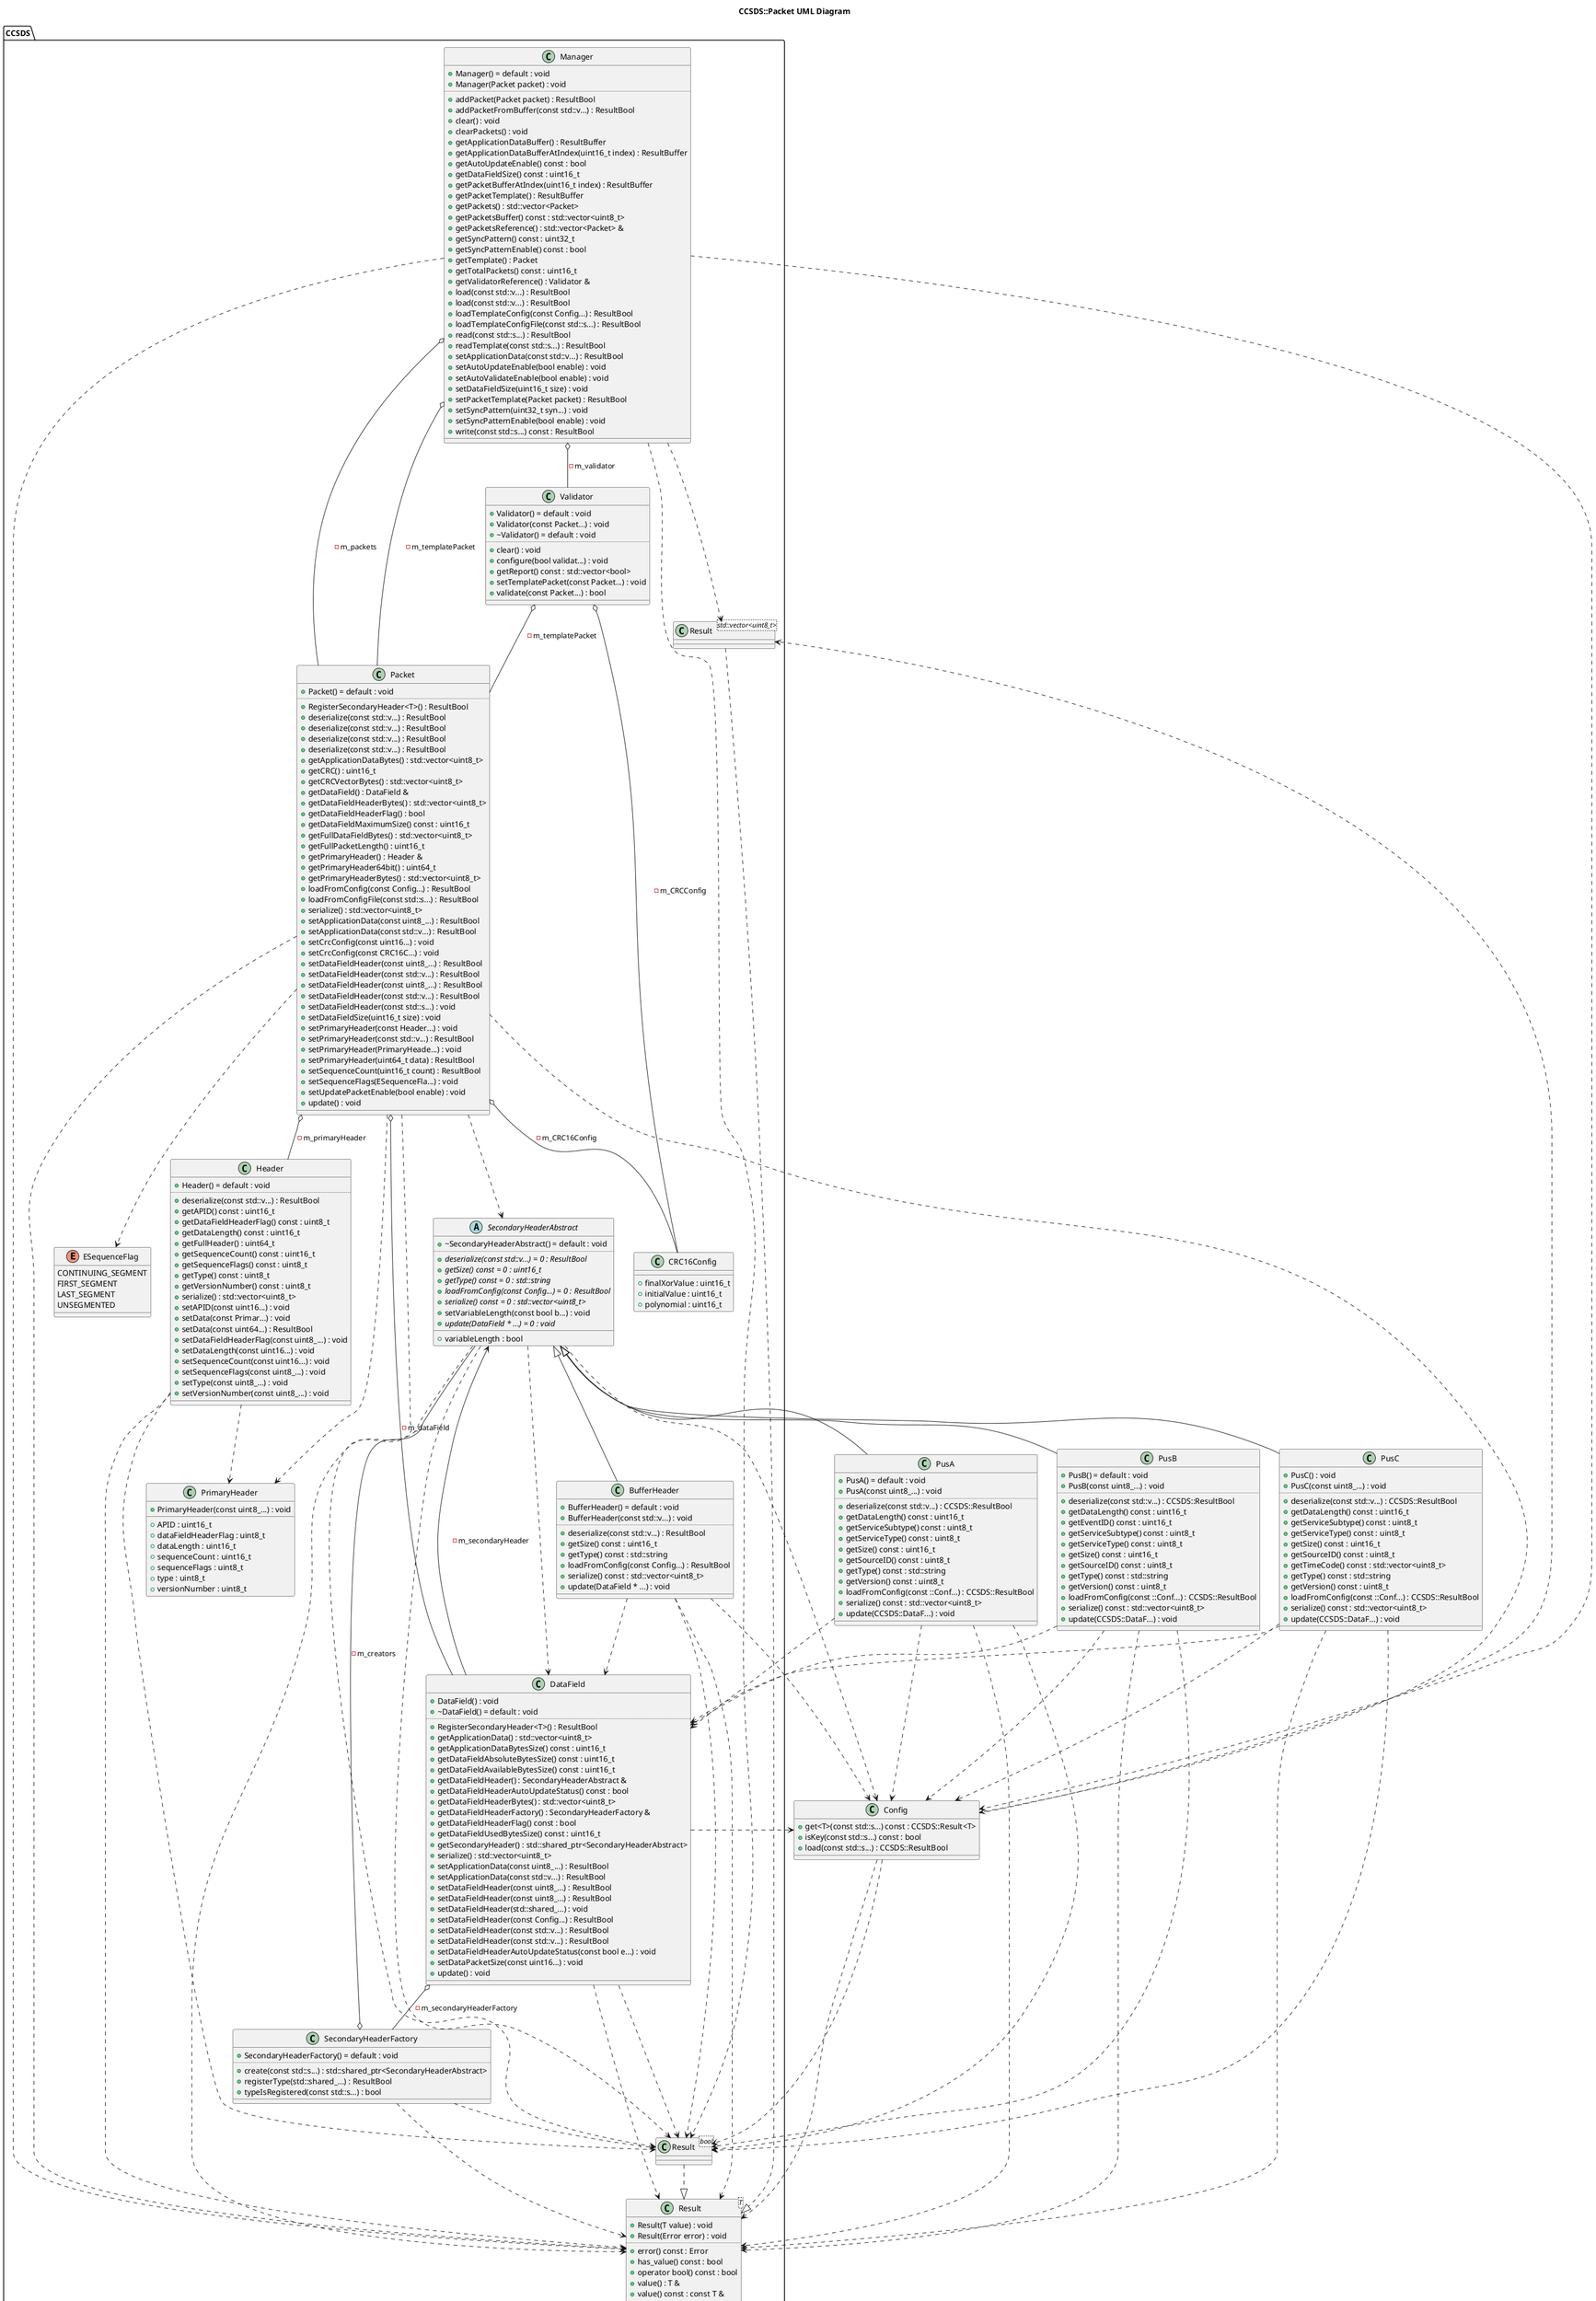 @startuml
title CCSDS::Packet UML Diagram
package [CCSDS] as C_0007081182557856067311 {
enum "ErrorCode" as C_0009397388538647267500
enum C_0009397388538647267500 [[https://github.com/ExoSpaceLabs/CCSDSPack/blob/develop/inc/CCSDSResult.h#L15{ErrorCode}]] {
NONE
UNKNOWN_ERROR
NO_DATA
INVALID_DATA
INVALID_HEADER_DATA
INVALID_SECONDARY_HEADER_DATA
INVALID_APPLICATION_DATA
NULL_POINTER
INVALID_CHECKSUM
VALIDATION_FAILURE
TEMPLATE_SET_FAILURE
FILE_READ_ERROR
FILE_WRITE_ERROR
CONFIG_FILE_ERROR
}
class "Error" as C_0016667887324179082906
class C_0016667887324179082906 [[https://github.com/ExoSpaceLabs/CCSDSPack/blob/develop/inc/CCSDSResult.h#L39{Error}]] {
+Error(const ErrorC...) : void [[[https://github.com/ExoSpaceLabs/CCSDSPack/blob/develop/inc/CCSDSResult.h#L46{Error}]]]
..
+code() const : ErrorCode [[[https://github.com/ExoSpaceLabs/CCSDSPack/blob/develop/inc/CCSDSResult.h#L54{code}]]]
+message() const : const std::string & [[[https://github.com/ExoSpaceLabs/CCSDSPack/blob/develop/inc/CCSDSResult.h#L60{message}]]]
__
}
class "Result<T>" as C_0008471204632575367201
class C_0008471204632575367201 [[https://github.com/ExoSpaceLabs/CCSDSPack/blob/develop/inc/CCSDSResult.h#L77{Result}]] {
+Result(T value) : void [[[https://github.com/ExoSpaceLabs/CCSDSPack/blob/develop/inc/CCSDSResult.h#L85{Result}]]]
+Result(Error error) : void [[[https://github.com/ExoSpaceLabs/CCSDSPack/blob/develop/inc/CCSDSResult.h#L92{Result}]]]
..
+error() const : Error [[[https://github.com/ExoSpaceLabs/CCSDSPack/blob/develop/inc/CCSDSResult.h#L115{error}]]]
+has_value() const : bool [[[https://github.com/ExoSpaceLabs/CCSDSPack/blob/develop/inc/CCSDSResult.h#L99{has_value}]]]
+operator bool() const : bool [[[https://github.com/ExoSpaceLabs/CCSDSPack/blob/develop/inc/CCSDSResult.h#L123{operator bool}]]]
+value() : T & [[[https://github.com/ExoSpaceLabs/CCSDSPack/blob/develop/inc/CCSDSResult.h#L108{value}]]]
+value() const : const T & [[[https://github.com/ExoSpaceLabs/CCSDSPack/blob/develop/inc/CCSDSResult.h#L109{value}]]]
__
}
enum "ESequenceFlag" as C_0009395536347375124815
enum C_0009395536347375124815 [[https://github.com/ExoSpaceLabs/CCSDSPack/blob/develop/inc/CCSDSHeader.h#L19{ESequenceFlag}]] {
CONTINUING_SEGMENT
FIRST_SEGMENT
LAST_SEGMENT
UNSEGMENTED
}
class "PrimaryHeader" as C_0011016081288581091098
class C_0011016081288581091098 [[https://github.com/ExoSpaceLabs/CCSDSPack/blob/develop/inc/CCSDSHeader.h#L41{PrimaryHeader}]] {
+PrimaryHeader(const uint8_...) : void [[[https://github.com/ExoSpaceLabs/CCSDSPack/blob/develop/inc/CCSDSHeader.h#L66{PrimaryHeader}]]]
__
+APID : uint16_t [[[https://github.com/ExoSpaceLabs/CCSDSPack/blob/develop/inc/CCSDSHeader.h#L46{APID}]]]
+dataFieldHeaderFlag : uint8_t [[[https://github.com/ExoSpaceLabs/CCSDSPack/blob/develop/inc/CCSDSHeader.h#L45{dataFieldHeaderFlag}]]]
+dataLength : uint16_t [[[https://github.com/ExoSpaceLabs/CCSDSPack/blob/develop/inc/CCSDSHeader.h#L53{dataLength}]]]
+sequenceCount : uint16_t [[[https://github.com/ExoSpaceLabs/CCSDSPack/blob/develop/inc/CCSDSHeader.h#L50{sequenceCount}]]]
+sequenceFlags : uint8_t [[[https://github.com/ExoSpaceLabs/CCSDSPack/blob/develop/inc/CCSDSHeader.h#L49{sequenceFlags}]]]
+type : uint8_t [[[https://github.com/ExoSpaceLabs/CCSDSPack/blob/develop/inc/CCSDSHeader.h#L44{type}]]]
+versionNumber : uint8_t [[[https://github.com/ExoSpaceLabs/CCSDSPack/blob/develop/inc/CCSDSHeader.h#L43{versionNumber}]]]
}
class "Result<bool>" as C_0008762487699986143535
class C_0008762487699986143535 [[https://github.com/ExoSpaceLabs/CCSDSPack/blob/develop/inc/CCSDSHeader.h#L135{Result}]] {
__
}
class "Header" as C_0000066884519575390086
class C_0000066884519575390086 [[https://github.com/ExoSpaceLabs/CCSDSPack/blob/develop/inc/CCSDSHeader.h#L80{Header}]] {
+Header() = default : void [[[https://github.com/ExoSpaceLabs/CCSDSPack/blob/develop/inc/CCSDSHeader.h#L82{Header}]]]
..
+deserialize(const std::v...) : ResultBool [[[https://github.com/ExoSpaceLabs/CCSDSPack/blob/develop/inc/CCSDSHeader.h#L148{deserialize}]]]
+getAPID() const : uint16_t [[[https://github.com/ExoSpaceLabs/CCSDSPack/blob/develop/inc/CCSDSHeader.h#L87{getAPID}]]]
+getDataFieldHeaderFlag() const : uint8_t [[[https://github.com/ExoSpaceLabs/CCSDSPack/blob/develop/inc/CCSDSHeader.h#L86{getDataFieldHeaderFlag}]]]
+getDataLength() const : uint16_t [[[https://github.com/ExoSpaceLabs/CCSDSPack/blob/develop/inc/CCSDSHeader.h#L90{getDataLength}]]]
+getFullHeader() : uint64_t [[[https://github.com/ExoSpaceLabs/CCSDSPack/blob/develop/inc/CCSDSHeader.h#L108{getFullHeader}]]]
+getSequenceCount() const : uint16_t [[[https://github.com/ExoSpaceLabs/CCSDSPack/blob/develop/inc/CCSDSHeader.h#L89{getSequenceCount}]]]
+getSequenceFlags() const : uint8_t [[[https://github.com/ExoSpaceLabs/CCSDSPack/blob/develop/inc/CCSDSHeader.h#L88{getSequenceFlags}]]]
+getType() const : uint8_t [[[https://github.com/ExoSpaceLabs/CCSDSPack/blob/develop/inc/CCSDSHeader.h#L85{getType}]]]
+getVersionNumber() const : uint8_t [[[https://github.com/ExoSpaceLabs/CCSDSPack/blob/develop/inc/CCSDSHeader.h#L84{getVersionNumber}]]]
+serialize() : std::vector<uint8_t> [[[https://github.com/ExoSpaceLabs/CCSDSPack/blob/develop/inc/CCSDSHeader.h#L98{serialize}]]]
+setAPID(const uint16...) : void [[[https://github.com/ExoSpaceLabs/CCSDSPack/blob/develop/inc/CCSDSHeader.h#L119{setAPID}]]]
+setData(const Primar...) : void [[[https://github.com/ExoSpaceLabs/CCSDSPack/blob/develop/inc/CCSDSHeader.h#L160{setData}]]]
+setData(const uint64...) : ResultBool [[[https://github.com/ExoSpaceLabs/CCSDSPack/blob/develop/inc/CCSDSHeader.h#L135{setData}]]]
+setDataFieldHeaderFlag(const uint8_...) : void [[[https://github.com/ExoSpaceLabs/CCSDSPack/blob/develop/inc/CCSDSHeader.h#L118{setDataFieldHeaderFlag}]]]
+setDataLength(const uint16...) : void [[[https://github.com/ExoSpaceLabs/CCSDSPack/blob/develop/inc/CCSDSHeader.h#L122{setDataLength}]]]
+setSequenceCount(const uint16...) : void [[[https://github.com/ExoSpaceLabs/CCSDSPack/blob/develop/inc/CCSDSHeader.h#L121{setSequenceCount}]]]
+setSequenceFlags(const uint8_...) : void [[[https://github.com/ExoSpaceLabs/CCSDSPack/blob/develop/inc/CCSDSHeader.h#L120{setSequenceFlags}]]]
+setType(const uint8_...) : void [[[https://github.com/ExoSpaceLabs/CCSDSPack/blob/develop/inc/CCSDSHeader.h#L117{setType}]]]
+setVersionNumber(const uint8_...) : void [[[https://github.com/ExoSpaceLabs/CCSDSPack/blob/develop/inc/CCSDSHeader.h#L116{setVersionNumber}]]]
__
}
class "Result<std::vector<uint8_t>>" as C_0003681749600908501807
class C_0003681749600908501807 [[https://github.com/ExoSpaceLabs/CCSDSPack/blob/develop/inc/CCSDSConfig.h#L38{Result}]] {
__
}
abstract "SecondaryHeaderAbstract" as C_0015357895956836170771
abstract C_0015357895956836170771 [[https://github.com/ExoSpaceLabs/CCSDSPack/blob/develop/inc/CCSDSSecondaryHeaderAbstract.h#L16{SecondaryHeaderAbstract}]] {
+~SecondaryHeaderAbstract() = default : void [[[https://github.com/ExoSpaceLabs/CCSDSPack/blob/develop/inc/CCSDSSecondaryHeaderAbstract.h#L18{~SecondaryHeaderAbstract}]]]
..
{abstract} +deserialize(const std::v...) = 0 : ResultBool [[[https://github.com/ExoSpaceLabs/CCSDSPack/blob/develop/inc/CCSDSSecondaryHeaderAbstract.h#L24{deserialize}]]]
{abstract} +getSize() const = 0 : uint16_t [[[https://github.com/ExoSpaceLabs/CCSDSPack/blob/develop/inc/CCSDSSecondaryHeaderAbstract.h#L40{getSize}]]]
{abstract} +getType() const = 0 : std::string [[[https://github.com/ExoSpaceLabs/CCSDSPack/blob/develop/inc/CCSDSSecondaryHeaderAbstract.h#L52{getType}]]]
{abstract} +loadFromConfig(const Config...) = 0 : ResultBool [[[https://github.com/ExoSpaceLabs/CCSDSPack/blob/develop/inc/CCSDSSecondaryHeaderAbstract.h#L55{loadFromConfig}]]]
{abstract} +serialize() const = 0 : std::vector<uint8_t> [[[https://github.com/ExoSpaceLabs/CCSDSPack/blob/develop/inc/CCSDSSecondaryHeaderAbstract.h#L46{serialize}]]]
+setVariableLength(const bool b...) : void [[[https://github.com/ExoSpaceLabs/CCSDSPack/blob/develop/inc/CCSDSSecondaryHeaderAbstract.h#L56{setVariableLength}]]]
{abstract} +update(DataField * ...) = 0 : void [[[https://github.com/ExoSpaceLabs/CCSDSPack/blob/develop/inc/CCSDSSecondaryHeaderAbstract.h#L34{update}]]]
__
+variableLength : bool [[[https://github.com/ExoSpaceLabs/CCSDSPack/blob/develop/inc/CCSDSSecondaryHeaderAbstract.h#L57{variableLength}]]]
}
class "BufferHeader" as C_0002331772882390791170
class C_0002331772882390791170 [[https://github.com/ExoSpaceLabs/CCSDSPack/blob/develop/inc/CCSDSSecondaryHeaderAbstract.h#L74{BufferHeader}]] {
+BufferHeader() = default : void [[[https://github.com/ExoSpaceLabs/CCSDSPack/blob/develop/inc/CCSDSSecondaryHeaderAbstract.h#L76{BufferHeader}]]]
+BufferHeader(const std::v...) : void [[[https://github.com/ExoSpaceLabs/CCSDSPack/blob/develop/inc/CCSDSSecondaryHeaderAbstract.h#L81{BufferHeader}]]]
..
+deserialize(const std::v...) : ResultBool [[[https://github.com/ExoSpaceLabs/CCSDSPack/blob/develop/inc/CCSDSSecondaryHeaderAbstract.h#L84{deserialize}]]]
+getSize() const : uint16_t [[[https://github.com/ExoSpaceLabs/CCSDSPack/blob/develop/inc/CCSDSSecondaryHeaderAbstract.h#L86{getSize}]]]
+getType() const : std::string [[[https://github.com/ExoSpaceLabs/CCSDSPack/blob/develop/inc/CCSDSSecondaryHeaderAbstract.h#L87{getType}]]]
+loadFromConfig(const Config...) : ResultBool [[[https://github.com/ExoSpaceLabs/CCSDSPack/blob/develop/inc/CCSDSSecondaryHeaderAbstract.h#L91{loadFromConfig}]]]
+serialize() const : std::vector<uint8_t> [[[https://github.com/ExoSpaceLabs/CCSDSPack/blob/develop/inc/CCSDSSecondaryHeaderAbstract.h#L89{serialize}]]]
+update(DataField * ...) : void [[[https://github.com/ExoSpaceLabs/CCSDSPack/blob/develop/inc/CCSDSSecondaryHeaderAbstract.h#L90{update}]]]
__
}
class "SecondaryHeaderFactory" as C_0000143976543200677522
class C_0000143976543200677522 [[https://github.com/ExoSpaceLabs/CCSDSPack/blob/develop/inc/CCSDSSecondaryHeaderFactory.h#L18{SecondaryHeaderFactory}]] {
+SecondaryHeaderFactory() = default : void [[[https://github.com/ExoSpaceLabs/CCSDSPack/blob/develop/inc/CCSDSSecondaryHeaderFactory.h#L23{SecondaryHeaderFactory}]]]
..
+create(const std::s...) : std::shared_ptr<SecondaryHeaderAbstract> [[[https://github.com/ExoSpaceLabs/CCSDSPack/blob/develop/inc/CCSDSSecondaryHeaderFactory.h#L53{create}]]]
+registerType(std::shared_...) : ResultBool [[[https://github.com/ExoSpaceLabs/CCSDSPack/blob/develop/inc/CCSDSSecondaryHeaderFactory.h#L39{registerType}]]]
+typeIsRegistered(const std::s...) : bool [[[https://github.com/ExoSpaceLabs/CCSDSPack/blob/develop/inc/CCSDSSecondaryHeaderFactory.h#L68{typeIsRegistered}]]]
__
}
class "DataField" as C_0006701855109527716313
class C_0006701855109527716313 [[https://github.com/ExoSpaceLabs/CCSDSPack/blob/develop/inc/CCSDSDataField.h#L25{DataField}]] {
+DataField() : void [[[https://github.com/ExoSpaceLabs/CCSDSPack/blob/develop/inc/CCSDSDataField.h#L27{DataField}]]]
+~DataField() = default : void [[[https://github.com/ExoSpaceLabs/CCSDSPack/blob/develop/inc/CCSDSDataField.h#L38{~DataField}]]]
..
+RegisterSecondaryHeader<T>() : ResultBool
+getApplicationData() : std::vector<uint8_t> [[[https://github.com/ExoSpaceLabs/CCSDSPack/blob/develop/inc/CCSDSDataField.h#L261{getApplicationData}]]]
+getApplicationDataBytesSize() const : uint16_t [[[https://github.com/ExoSpaceLabs/CCSDSPack/blob/develop/inc/CCSDSDataField.h#L214{getApplicationDataBytesSize}]]]
+getDataFieldAbsoluteBytesSize() const : uint16_t [[[https://github.com/ExoSpaceLabs/CCSDSPack/blob/develop/inc/CCSDSDataField.h#L207{getDataFieldAbsoluteBytesSize}]]]
+getDataFieldAvailableBytesSize() const : uint16_t [[[https://github.com/ExoSpaceLabs/CCSDSPack/blob/develop/inc/CCSDSDataField.h#L232{getDataFieldAvailableBytesSize}]]]
+getDataFieldHeader() : SecondaryHeaderAbstract & [[[https://github.com/ExoSpaceLabs/CCSDSPack/blob/develop/inc/CCSDSDataField.h#L180{getDataFieldHeader}]]]
+getDataFieldHeaderAutoUpdateStatus() const : bool [[[https://github.com/ExoSpaceLabs/CCSDSPack/blob/develop/inc/CCSDSDataField.h#L264{getDataFieldHeaderAutoUpdateStatus}]]]
+getDataFieldHeaderBytes() : std::vector<uint8_t> [[[https://github.com/ExoSpaceLabs/CCSDSPack/blob/develop/inc/CCSDSDataField.h#L242{getDataFieldHeaderBytes}]]]
+getDataFieldHeaderFactory() : SecondaryHeaderFactory & [[[https://github.com/ExoSpaceLabs/CCSDSPack/blob/develop/inc/CCSDSDataField.h#L172{getDataFieldHeaderFactory}]]]
+getDataFieldHeaderFlag() const : bool [[[https://github.com/ExoSpaceLabs/CCSDSPack/blob/develop/inc/CCSDSDataField.h#L271{getDataFieldHeaderFlag}]]]
+getDataFieldUsedBytesSize() const : uint16_t [[[https://github.com/ExoSpaceLabs/CCSDSPack/blob/develop/inc/CCSDSDataField.h#L223{getDataFieldUsedBytesSize}]]]
+getSecondaryHeader() : std::shared_ptr<SecondaryHeaderAbstract> [[[https://github.com/ExoSpaceLabs/CCSDSPack/blob/develop/inc/CCSDSDataField.h#L280{getSecondaryHeader}]]]
+serialize() : std::vector<uint8_t> [[[https://github.com/ExoSpaceLabs/CCSDSPack/blob/develop/inc/CCSDSDataField.h#L252{serialize}]]]
+setApplicationData(const uint8_...) : ResultBool [[[https://github.com/ExoSpaceLabs/CCSDSPack/blob/develop/inc/CCSDSDataField.h#L81{setApplicationData}]]]
+setApplicationData(const std::v...) : ResultBool [[[https://github.com/ExoSpaceLabs/CCSDSPack/blob/develop/inc/CCSDSDataField.h#L67{setApplicationData}]]]
+setDataFieldHeader(const uint8_...) : ResultBool [[[https://github.com/ExoSpaceLabs/CCSDSPack/blob/develop/inc/CCSDSDataField.h#L113{setDataFieldHeader}]]]
+setDataFieldHeader(const uint8_...) : ResultBool [[[https://github.com/ExoSpaceLabs/CCSDSPack/blob/develop/inc/CCSDSDataField.h#L96{setDataFieldHeader}]]]
+setDataFieldHeader(std::shared_...) : void [[[https://github.com/ExoSpaceLabs/CCSDSPack/blob/develop/inc/CCSDSDataField.h#L165{setDataFieldHeader}]]]
+setDataFieldHeader(const Config...) : ResultBool [[[https://github.com/ExoSpaceLabs/CCSDSPack/blob/develop/inc/CCSDSDataField.h#L157{setDataFieldHeader}]]]
+setDataFieldHeader(const std::v...) : ResultBool [[[https://github.com/ExoSpaceLabs/CCSDSPack/blob/develop/inc/CCSDSDataField.h#L146{setDataFieldHeader}]]]
+setDataFieldHeader(const std::v...) : ResultBool [[[https://github.com/ExoSpaceLabs/CCSDSPack/blob/develop/inc/CCSDSDataField.h#L130{setDataFieldHeader}]]]
+setDataFieldHeaderAutoUpdateStatus(const bool e...) : void [[[https://github.com/ExoSpaceLabs/CCSDSPack/blob/develop/inc/CCSDSDataField.h#L197{setDataFieldHeaderAutoUpdateStatus}]]]
+setDataPacketSize(const uint16...) : void [[[https://github.com/ExoSpaceLabs/CCSDSPack/blob/develop/inc/CCSDSDataField.h#L191{setDataPacketSize}]]]
+update() : void [[[https://github.com/ExoSpaceLabs/CCSDSPack/blob/develop/inc/CCSDSDataField.h#L290{update}]]]
__
}
class "CRC16Config" as C_0003994627686254228849
class C_0003994627686254228849 [[https://github.com/ExoSpaceLabs/CCSDSPack/blob/develop/inc/CCSDSPacket.h#L35{CRC16Config}]] {
__
+finalXorValue : uint16_t [[[https://github.com/ExoSpaceLabs/CCSDSPack/blob/develop/inc/CCSDSPacket.h#L38{finalXorValue}]]]
+initialValue : uint16_t [[[https://github.com/ExoSpaceLabs/CCSDSPack/blob/develop/inc/CCSDSPacket.h#L37{initialValue}]]]
+polynomial : uint16_t [[[https://github.com/ExoSpaceLabs/CCSDSPack/blob/develop/inc/CCSDSPacket.h#L36{polynomial}]]]
}
class "Packet" as C_0001106029959005870872
class C_0001106029959005870872 [[https://github.com/ExoSpaceLabs/CCSDSPack/blob/develop/inc/CCSDSPacket.h#L59{Packet}]] {
+Packet() = default : void [[[https://github.com/ExoSpaceLabs/CCSDSPack/blob/develop/inc/CCSDSPacket.h#L61{Packet}]]]
..
+RegisterSecondaryHeader<T>() : ResultBool
+deserialize(const std::v...) : ResultBool [[[https://github.com/ExoSpaceLabs/CCSDSPack/blob/develop/inc/CCSDSPacket.h#L259{deserialize}]]]
+deserialize(const std::v...) : ResultBool [[[https://github.com/ExoSpaceLabs/CCSDSPack/blob/develop/inc/CCSDSPacket.h#L256{deserialize}]]]
+deserialize(const std::v...) : ResultBool [[[https://github.com/ExoSpaceLabs/CCSDSPack/blob/develop/inc/CCSDSPacket.h#L253{deserialize}]]]
+deserialize(const std::v...) : ResultBool [[[https://github.com/ExoSpaceLabs/CCSDSPack/blob/develop/inc/CCSDSPacket.h#L250{deserialize}]]]
+getApplicationDataBytes() : std::vector<uint8_t> [[[https://github.com/ExoSpaceLabs/CCSDSPack/blob/develop/inc/CCSDSPacket.h#L314{getApplicationDataBytes}]]]
+getCRC() : uint16_t [[[https://github.com/ExoSpaceLabs/CCSDSPack/blob/develop/inc/CCSDSPacket.h#L342{getCRC}]]]
+getCRCVectorBytes() : std::vector<uint8_t> [[[https://github.com/ExoSpaceLabs/CCSDSPack/blob/develop/inc/CCSDSPacket.h#L331{getCRCVectorBytes}]]]
+getDataField() : DataField & [[[https://github.com/ExoSpaceLabs/CCSDSPack/blob/develop/inc/CCSDSPacket.h#L351{getDataField}]]]
+getDataFieldHeaderBytes() : std::vector<uint8_t> [[[https://github.com/ExoSpaceLabs/CCSDSPack/blob/develop/inc/CCSDSPacket.h#L307{getDataFieldHeaderBytes}]]]
+getDataFieldHeaderFlag() : bool [[[https://github.com/ExoSpaceLabs/CCSDSPack/blob/develop/inc/CCSDSPacket.h#L348{getDataFieldHeaderFlag}]]]
+getDataFieldMaximumSize() const : uint16_t [[[https://github.com/ExoSpaceLabs/CCSDSPack/blob/develop/inc/CCSDSPacket.h#L345{getDataFieldMaximumSize}]]]
+getFullDataFieldBytes() : std::vector<uint8_t> [[[https://github.com/ExoSpaceLabs/CCSDSPack/blob/develop/inc/CCSDSPacket.h#L321{getFullDataFieldBytes}]]]
+getFullPacketLength() : uint16_t [[[https://github.com/ExoSpaceLabs/CCSDSPack/blob/develop/inc/CCSDSPacket.h#L276{getFullPacketLength}]]]
+getPrimaryHeader() : Header & [[[https://github.com/ExoSpaceLabs/CCSDSPack/blob/develop/inc/CCSDSPacket.h#L354{getPrimaryHeader}]]]
+getPrimaryHeader64bit() : uint64_t [[[https://github.com/ExoSpaceLabs/CCSDSPack/blob/develop/inc/CCSDSPacket.h#L270{getPrimaryHeader64bit}]]]
+getPrimaryHeaderBytes() : std::vector<uint8_t> [[[https://github.com/ExoSpaceLabs/CCSDSPack/blob/develop/inc/CCSDSPacket.h#L300{getPrimaryHeaderBytes}]]]
+loadFromConfig(const Config...) : ResultBool [[[https://github.com/ExoSpaceLabs/CCSDSPack/blob/develop/inc/CCSDSPacket.h#L408{loadFromConfig}]]]
+loadFromConfigFile(const std::s...) : ResultBool [[[https://github.com/ExoSpaceLabs/CCSDSPack/blob/develop/inc/CCSDSPacket.h#L400{loadFromConfigFile}]]]
+serialize() : std::vector<uint8_t> [[[https://github.com/ExoSpaceLabs/CCSDSPack/blob/develop/inc/CCSDSPacket.h#L289{serialize}]]]
+setApplicationData(const uint8_...) : ResultBool [[[https://github.com/ExoSpaceLabs/CCSDSPack/blob/develop/inc/CCSDSPacket.h#L216{setApplicationData}]]]
+setApplicationData(const std::v...) : ResultBool [[[https://github.com/ExoSpaceLabs/CCSDSPack/blob/develop/inc/CCSDSPacket.h#L202{setApplicationData}]]]
+setCrcConfig(const uint16...) : void [[[https://github.com/ExoSpaceLabs/CCSDSPack/blob/develop/inc/CCSDSPacket.h#L383{setCrcConfig}]]]
+setCrcConfig(const CRC16C...) : void [[[https://github.com/ExoSpaceLabs/CCSDSPack/blob/develop/inc/CCSDSPacket.h#L367{setCrcConfig}]]]
+setDataFieldHeader(const uint8_...) : ResultBool [[[https://github.com/ExoSpaceLabs/CCSDSPack/blob/develop/inc/CCSDSPacket.h#L189{setDataFieldHeader}]]]
+setDataFieldHeader(const std::v...) : ResultBool [[[https://github.com/ExoSpaceLabs/CCSDSPack/blob/develop/inc/CCSDSPacket.h#L175{setDataFieldHeader}]]]
+setDataFieldHeader(const uint8_...) : ResultBool [[[https://github.com/ExoSpaceLabs/CCSDSPack/blob/develop/inc/CCSDSPacket.h#L162{setDataFieldHeader}]]]
+setDataFieldHeader(const std::v...) : ResultBool [[[https://github.com/ExoSpaceLabs/CCSDSPack/blob/develop/inc/CCSDSPacket.h#L146{setDataFieldHeader}]]]
+setDataFieldHeader(const std::s...) : void [[[https://github.com/ExoSpaceLabs/CCSDSPack/blob/develop/inc/CCSDSPacket.h#L117{setDataFieldHeader}]]]
+setDataFieldSize(uint16_t size) : void [[[https://github.com/ExoSpaceLabs/CCSDSPack/blob/develop/inc/CCSDSPacket.h#L241{setDataFieldSize}]]]
+setPrimaryHeader(const Header...) : void [[[https://github.com/ExoSpaceLabs/CCSDSPack/blob/develop/inc/CCSDSPacket.h#L106{setPrimaryHeader}]]]
+setPrimaryHeader(const std::v...) : ResultBool [[[https://github.com/ExoSpaceLabs/CCSDSPack/blob/develop/inc/CCSDSPacket.h#L96{setPrimaryHeader}]]]
+setPrimaryHeader(PrimaryHeade...) : void [[[https://github.com/ExoSpaceLabs/CCSDSPack/blob/develop/inc/CCSDSPacket.h#L72{setPrimaryHeader}]]]
+setPrimaryHeader(uint64_t data) : ResultBool [[[https://github.com/ExoSpaceLabs/CCSDSPack/blob/develop/inc/CCSDSPacket.h#L84{setPrimaryHeader}]]]
+setSequenceCount(uint16_t count) : ResultBool [[[https://github.com/ExoSpaceLabs/CCSDSPack/blob/develop/inc/CCSDSPacket.h#L230{setSequenceCount}]]]
+setSequenceFlags(ESequenceFla...) : void [[[https://github.com/ExoSpaceLabs/CCSDSPack/blob/develop/inc/CCSDSPacket.h#L227{setSequenceFlags}]]]
+setUpdatePacketEnable(bool enable) : void [[[https://github.com/ExoSpaceLabs/CCSDSPack/blob/develop/inc/CCSDSPacket.h#L247{setUpdatePacketEnable}]]]
+update() : void [[[https://github.com/ExoSpaceLabs/CCSDSPack/blob/develop/inc/CCSDSPacket.h#L392{update}]]]
__
}
class "Validator" as C_0015262608491158149275
class C_0015262608491158149275 [[https://github.com/ExoSpaceLabs/CCSDSPack/blob/develop/inc/CCSDSValidator.h#L14{Validator}]] {
+Validator() = default : void [[[https://github.com/ExoSpaceLabs/CCSDSPack/blob/develop/inc/CCSDSValidator.h#L17{Validator}]]]
+Validator(const Packet...) : void [[[https://github.com/ExoSpaceLabs/CCSDSPack/blob/develop/inc/CCSDSValidator.h#L26{Validator}]]]
+~Validator() = default : void [[[https://github.com/ExoSpaceLabs/CCSDSPack/blob/develop/inc/CCSDSValidator.h#L20{~Validator}]]]
..
+clear() : void [[[https://github.com/ExoSpaceLabs/CCSDSPack/blob/develop/inc/CCSDSValidator.h#L70{clear}]]]
+configure(bool validat...) : void [[[https://github.com/ExoSpaceLabs/CCSDSPack/blob/develop/inc/CCSDSValidator.h#L41{configure}]]]
+getReport() const : std::vector<bool> [[[https://github.com/ExoSpaceLabs/CCSDSPack/blob/develop/inc/CCSDSValidator.h#L64{getReport}]]]
+setTemplatePacket(const Packet...) : void [[[https://github.com/ExoSpaceLabs/CCSDSPack/blob/develop/inc/CCSDSValidator.h#L33{setTemplatePacket}]]]
+validate(const Packet...) : bool [[[https://github.com/ExoSpaceLabs/CCSDSPack/blob/develop/inc/CCSDSValidator.h#L48{validate}]]]
__
}
class "Manager" as C_0014627802343853026005
class C_0014627802343853026005 [[https://github.com/ExoSpaceLabs/CCSDSPack/blob/develop/inc/CCSDSManager.h#L18{Manager}]] {
+Manager() = default : void [[[https://github.com/ExoSpaceLabs/CCSDSPack/blob/develop/inc/CCSDSManager.h#L23{Manager}]]]
+Manager(Packet packet) : void [[[https://github.com/ExoSpaceLabs/CCSDSPack/blob/develop/inc/CCSDSManager.h#L30{Manager}]]]
..
+addPacket(Packet packet) : ResultBool [[[https://github.com/ExoSpaceLabs/CCSDSPack/blob/develop/inc/CCSDSManager.h#L195{addPacket}]]]
+addPacketFromBuffer(const std::v...) : ResultBool [[[https://github.com/ExoSpaceLabs/CCSDSPack/blob/develop/inc/CCSDSManager.h#L202{addPacketFromBuffer}]]]
+clear() : void [[[https://github.com/ExoSpaceLabs/CCSDSPack/blob/develop/inc/CCSDSManager.h#L242{clear}]]]
+clearPackets() : void [[[https://github.com/ExoSpaceLabs/CCSDSPack/blob/develop/inc/CCSDSManager.h#L247{clearPackets}]]]
+getApplicationDataBuffer() : ResultBuffer [[[https://github.com/ExoSpaceLabs/CCSDSPack/blob/develop/inc/CCSDSManager.h#L152{getApplicationDataBuffer}]]]
+getApplicationDataBufferAtIndex(uint16_t index) : ResultBuffer [[[https://github.com/ExoSpaceLabs/CCSDSPack/blob/develop/inc/CCSDSManager.h#L160{getApplicationDataBufferAtIndex}]]]
+getAutoUpdateEnable() const : bool [[[https://github.com/ExoSpaceLabs/CCSDSPack/blob/develop/inc/CCSDSManager.h#L174{getAutoUpdateEnable}]]]
+getDataFieldSize() const : uint16_t [[[https://github.com/ExoSpaceLabs/CCSDSPack/blob/develop/inc/CCSDSManager.h#L100{getDataFieldSize}]]]
+getPacketBufferAtIndex(uint16_t index) : ResultBuffer [[[https://github.com/ExoSpaceLabs/CCSDSPack/blob/develop/inc/CCSDSManager.h#L137{getPacketBufferAtIndex}]]]
+getPacketTemplate() : ResultBuffer [[[https://github.com/ExoSpaceLabs/CCSDSPack/blob/develop/inc/CCSDSManager.h#L129{getPacketTemplate}]]]
+getPackets() : std::vector<Packet> [[[https://github.com/ExoSpaceLabs/CCSDSPack/blob/develop/inc/CCSDSManager.h#L188{getPackets}]]]
+getPacketsBuffer() const : std::vector<uint8_t> [[[https://github.com/ExoSpaceLabs/CCSDSPack/blob/develop/inc/CCSDSManager.h#L145{getPacketsBuffer}]]]
+getPacketsReference() : std::vector<Packet> & [[[https://github.com/ExoSpaceLabs/CCSDSPack/blob/develop/inc/CCSDSManager.h#L261{getPacketsReference}]]]
+getSyncPattern() const : uint32_t [[[https://github.com/ExoSpaceLabs/CCSDSPack/blob/develop/inc/CCSDSManager.h#L51{getSyncPattern}]]]
+getSyncPatternEnable() const : bool [[[https://github.com/ExoSpaceLabs/CCSDSPack/blob/develop/inc/CCSDSManager.h#L65{getSyncPatternEnable}]]]
+getTemplate() : Packet [[[https://github.com/ExoSpaceLabs/CCSDSPack/blob/develop/inc/CCSDSManager.h#L181{getTemplate}]]]
+getTotalPackets() const : uint16_t [[[https://github.com/ExoSpaceLabs/CCSDSPack/blob/develop/inc/CCSDSManager.h#L167{getTotalPackets}]]]
+getValidatorReference() : Validator & [[[https://github.com/ExoSpaceLabs/CCSDSPack/blob/develop/inc/CCSDSManager.h#L254{getValidatorReference}]]]
+load(const std::v...) : ResultBool [[[https://github.com/ExoSpaceLabs/CCSDSPack/blob/develop/inc/CCSDSManager.h#L209{load}]]]
+load(const std::v...) : ResultBool [[[https://github.com/ExoSpaceLabs/CCSDSPack/blob/develop/inc/CCSDSManager.h#L216{load}]]]
+loadTemplateConfig(const Config...) : ResultBool [[[https://github.com/ExoSpaceLabs/CCSDSPack/blob/develop/inc/CCSDSManager.h#L86{loadTemplateConfig}]]]
+loadTemplateConfigFile(const std::s...) : ResultBool [[[https://github.com/ExoSpaceLabs/CCSDSPack/blob/develop/inc/CCSDSManager.h#L79{loadTemplateConfigFile}]]]
+read(const std::s...) : ResultBool [[[https://github.com/ExoSpaceLabs/CCSDSPack/blob/develop/inc/CCSDSManager.h#L223{read}]]]
+readTemplate(const std::s...) : ResultBool [[[https://github.com/ExoSpaceLabs/CCSDSPack/blob/develop/inc/CCSDSManager.h#L237{readTemplate}]]]
+setApplicationData(const std::v...) : ResultBool [[[https://github.com/ExoSpaceLabs/CCSDSPack/blob/develop/inc/CCSDSManager.h#L108{setApplicationData}]]]
+setAutoUpdateEnable(bool enable) : void [[[https://github.com/ExoSpaceLabs/CCSDSPack/blob/develop/inc/CCSDSManager.h#L115{setAutoUpdateEnable}]]]
+setAutoValidateEnable(bool enable) : void [[[https://github.com/ExoSpaceLabs/CCSDSPack/blob/develop/inc/CCSDSManager.h#L122{setAutoValidateEnable}]]]
+setDataFieldSize(uint16_t size) : void [[[https://github.com/ExoSpaceLabs/CCSDSPack/blob/develop/inc/CCSDSManager.h#L93{setDataFieldSize}]]]
+setPacketTemplate(Packet packet) : ResultBool [[[https://github.com/ExoSpaceLabs/CCSDSPack/blob/develop/inc/CCSDSManager.h#L72{setPacketTemplate}]]]
+setSyncPattern(uint32_t syn...) : void [[[https://github.com/ExoSpaceLabs/CCSDSPack/blob/develop/inc/CCSDSManager.h#L44{setSyncPattern}]]]
+setSyncPatternEnable(bool enable) : void [[[https://github.com/ExoSpaceLabs/CCSDSPack/blob/develop/inc/CCSDSManager.h#L58{setSyncPatternEnable}]]]
+write(const std::s...) const : ResultBool [[[https://github.com/ExoSpaceLabs/CCSDSPack/blob/develop/inc/CCSDSManager.h#L230{write}]]]
__
}
}
class "Config" as C_0008289891971916880997
class C_0008289891971916880997 [[https://github.com/ExoSpaceLabs/CCSDSPack/blob/develop/inc/CCSDSConfig.h#L10{Config}]] {
+get<T>(const std::s...) const : CCSDS::Result<T>
+isKey(const std::s...) const : bool [[[https://github.com/ExoSpaceLabs/CCSDSPack/blob/develop/inc/CCSDSConfig.h#L29{isKey}]]]
+load(const std::s...) : CCSDS::ResultBool [[[https://github.com/ExoSpaceLabs/CCSDSPack/blob/develop/inc/CCSDSConfig.h#L15{load}]]]
__
}
class "PusA" as C_0001404029779718103303
class C_0001404029779718103303 [[https://github.com/ExoSpaceLabs/CCSDSPack/blob/develop/inc/PusServices.h#L21{PusA}]] {
+PusA() = default : void [[[https://github.com/ExoSpaceLabs/CCSDSPack/blob/develop/inc/PusServices.h#L23{PusA}]]]
+PusA(const uint8_...) : void [[[https://github.com/ExoSpaceLabs/CCSDSPack/blob/develop/inc/PusServices.h#L33{PusA}]]]
..
+deserialize(const std::v...) : CCSDS::ResultBool [[[https://github.com/ExoSpaceLabs/CCSDSPack/blob/develop/inc/PusServices.h#L49{deserialize}]]]
+getDataLength() const : uint16_t [[[https://github.com/ExoSpaceLabs/CCSDSPack/blob/develop/inc/PusServices.h#L44{getDataLength}]]]
+getServiceSubtype() const : uint8_t [[[https://github.com/ExoSpaceLabs/CCSDSPack/blob/develop/inc/PusServices.h#L42{getServiceSubtype}]]]
+getServiceType() const : uint8_t [[[https://github.com/ExoSpaceLabs/CCSDSPack/blob/develop/inc/PusServices.h#L41{getServiceType}]]]
+getSize() const : uint16_t [[[https://github.com/ExoSpaceLabs/CCSDSPack/blob/develop/inc/PusServices.h#L45{getSize}]]]
+getSourceID() const : uint8_t [[[https://github.com/ExoSpaceLabs/CCSDSPack/blob/develop/inc/PusServices.h#L43{getSourceID}]]]
+getType() const : std::string [[[https://github.com/ExoSpaceLabs/CCSDSPack/blob/develop/inc/PusServices.h#L46{getType}]]]
+getVersion() const : uint8_t [[[https://github.com/ExoSpaceLabs/CCSDSPack/blob/develop/inc/PusServices.h#L40{getVersion}]]]
+loadFromConfig(const ::Conf...) : CCSDS::ResultBool [[[https://github.com/ExoSpaceLabs/CCSDSPack/blob/develop/inc/PusServices.h#L51{loadFromConfig}]]]
+serialize() const : std::vector<uint8_t> [[[https://github.com/ExoSpaceLabs/CCSDSPack/blob/develop/inc/PusServices.h#L48{serialize}]]]
+update(CCSDS::DataF...) : void [[[https://github.com/ExoSpaceLabs/CCSDSPack/blob/develop/inc/PusServices.h#L50{update}]]]
__
}
class "PusB" as C_0014410093318812969362
class C_0014410093318812969362 [[https://github.com/ExoSpaceLabs/CCSDSPack/blob/develop/inc/PusServices.h#L77{PusB}]] {
+PusB() = default : void [[[https://github.com/ExoSpaceLabs/CCSDSPack/blob/develop/inc/PusServices.h#L79{PusB}]]]
+PusB(const uint8_...) : void [[[https://github.com/ExoSpaceLabs/CCSDSPack/blob/develop/inc/PusServices.h#L90{PusB}]]]
..
+deserialize(const std::v...) : CCSDS::ResultBool [[[https://github.com/ExoSpaceLabs/CCSDSPack/blob/develop/inc/PusServices.h#L106{deserialize}]]]
+getDataLength() const : uint16_t [[[https://github.com/ExoSpaceLabs/CCSDSPack/blob/develop/inc/PusServices.h#L101{getDataLength}]]]
+getEventID() const : uint16_t [[[https://github.com/ExoSpaceLabs/CCSDSPack/blob/develop/inc/PusServices.h#L100{getEventID}]]]
+getServiceSubtype() const : uint8_t [[[https://github.com/ExoSpaceLabs/CCSDSPack/blob/develop/inc/PusServices.h#L98{getServiceSubtype}]]]
+getServiceType() const : uint8_t [[[https://github.com/ExoSpaceLabs/CCSDSPack/blob/develop/inc/PusServices.h#L97{getServiceType}]]]
+getSize() const : uint16_t [[[https://github.com/ExoSpaceLabs/CCSDSPack/blob/develop/inc/PusServices.h#L102{getSize}]]]
+getSourceID() const : uint8_t [[[https://github.com/ExoSpaceLabs/CCSDSPack/blob/develop/inc/PusServices.h#L99{getSourceID}]]]
+getType() const : std::string [[[https://github.com/ExoSpaceLabs/CCSDSPack/blob/develop/inc/PusServices.h#L103{getType}]]]
+getVersion() const : uint8_t [[[https://github.com/ExoSpaceLabs/CCSDSPack/blob/develop/inc/PusServices.h#L96{getVersion}]]]
+loadFromConfig(const ::Conf...) : CCSDS::ResultBool [[[https://github.com/ExoSpaceLabs/CCSDSPack/blob/develop/inc/PusServices.h#L108{loadFromConfig}]]]
+serialize() const : std::vector<uint8_t> [[[https://github.com/ExoSpaceLabs/CCSDSPack/blob/develop/inc/PusServices.h#L105{serialize}]]]
+update(CCSDS::DataF...) : void [[[https://github.com/ExoSpaceLabs/CCSDSPack/blob/develop/inc/PusServices.h#L107{update}]]]
__
}
class "PusC" as C_0004565611741543840631
class C_0004565611741543840631 [[https://github.com/ExoSpaceLabs/CCSDSPack/blob/develop/inc/PusServices.h#L135{PusC}]] {
+PusC() : void [[[https://github.com/ExoSpaceLabs/CCSDSPack/blob/develop/inc/PusServices.h#L137{PusC}]]]
+PusC(const uint8_...) : void [[[https://github.com/ExoSpaceLabs/CCSDSPack/blob/develop/inc/PusServices.h#L148{PusC}]]]
..
+deserialize(const std::v...) : CCSDS::ResultBool [[[https://github.com/ExoSpaceLabs/CCSDSPack/blob/develop/inc/PusServices.h#L166{deserialize}]]]
+getDataLength() const : uint16_t [[[https://github.com/ExoSpaceLabs/CCSDSPack/blob/develop/inc/PusServices.h#L161{getDataLength}]]]
+getServiceSubtype() const : uint8_t [[[https://github.com/ExoSpaceLabs/CCSDSPack/blob/develop/inc/PusServices.h#L158{getServiceSubtype}]]]
+getServiceType() const : uint8_t [[[https://github.com/ExoSpaceLabs/CCSDSPack/blob/develop/inc/PusServices.h#L157{getServiceType}]]]
+getSize() const : uint16_t [[[https://github.com/ExoSpaceLabs/CCSDSPack/blob/develop/inc/PusServices.h#L162{getSize}]]]
+getSourceID() const : uint8_t [[[https://github.com/ExoSpaceLabs/CCSDSPack/blob/develop/inc/PusServices.h#L159{getSourceID}]]]
+getTimeCode() const : std::vector<uint8_t> [[[https://github.com/ExoSpaceLabs/CCSDSPack/blob/develop/inc/PusServices.h#L160{getTimeCode}]]]
+getType() const : std::string [[[https://github.com/ExoSpaceLabs/CCSDSPack/blob/develop/inc/PusServices.h#L163{getType}]]]
+getVersion() const : uint8_t [[[https://github.com/ExoSpaceLabs/CCSDSPack/blob/develop/inc/PusServices.h#L156{getVersion}]]]
+loadFromConfig(const ::Conf...) : CCSDS::ResultBool [[[https://github.com/ExoSpaceLabs/CCSDSPack/blob/develop/inc/PusServices.h#L168{loadFromConfig}]]]
+serialize() const : std::vector<uint8_t> [[[https://github.com/ExoSpaceLabs/CCSDSPack/blob/develop/inc/PusServices.h#L165{serialize}]]]
+update(CCSDS::DataF...) : void [[[https://github.com/ExoSpaceLabs/CCSDSPack/blob/develop/inc/PusServices.h#L167{update}]]]
__
}
C_0016667887324179082906 o-- C_0009397388538647267500 [[https://github.com/ExoSpaceLabs/CCSDSPack/blob/develop/inc/CCSDSResult.h#L63{m_code}]] : -m_code
C_0008471204632575367201 o-- C_0016667887324179082906 [[https://github.com/ExoSpaceLabs/CCSDSPack/blob/develop/inc/CCSDSResult.h#L78{data}]] : -data
C_0008762487699986143535 ..|> C_0008471204632575367201
C_0000066884519575390086 ..> C_0008762487699986143535 [[https://github.com/ExoSpaceLabs/CCSDSPack/blob/develop/inc/CCSDSHeader.h#L135{}]]
C_0000066884519575390086 ..> C_0008471204632575367201 [[https://github.com/ExoSpaceLabs/CCSDSPack/blob/develop/inc/CCSDSHeader.h#L135{}]]
C_0000066884519575390086 ..> C_0011016081288581091098 [[https://github.com/ExoSpaceLabs/CCSDSPack/blob/develop/inc/CCSDSHeader.h#L160{}]]
C_0003681749600908501807 ..|> C_0008471204632575367201
C_0015357895956836170771 ..> C_0008762487699986143535 [[https://github.com/ExoSpaceLabs/CCSDSPack/blob/develop/inc/CCSDSSecondaryHeaderAbstract.h#L24{}]]
C_0015357895956836170771 ..> C_0008471204632575367201 [[https://github.com/ExoSpaceLabs/CCSDSPack/blob/develop/inc/CCSDSSecondaryHeaderAbstract.h#L24{}]]
C_0015357895956836170771 ..> C_0006701855109527716313 [[https://github.com/ExoSpaceLabs/CCSDSPack/blob/develop/inc/CCSDSSecondaryHeaderAbstract.h#L34{}]]
C_0015357895956836170771 ..> C_0008289891971916880997 [[https://github.com/ExoSpaceLabs/CCSDSPack/blob/develop/inc/CCSDSSecondaryHeaderAbstract.h#L55{}]]
C_0002331772882390791170 ..> C_0008762487699986143535 [[https://github.com/ExoSpaceLabs/CCSDSPack/blob/develop/inc/CCSDSSecondaryHeaderAbstract.h#L84{}]]
C_0002331772882390791170 ..> C_0008471204632575367201 [[https://github.com/ExoSpaceLabs/CCSDSPack/blob/develop/inc/CCSDSSecondaryHeaderAbstract.h#L84{}]]
C_0002331772882390791170 ..> C_0006701855109527716313 [[https://github.com/ExoSpaceLabs/CCSDSPack/blob/develop/inc/CCSDSSecondaryHeaderAbstract.h#L90{}]]
C_0002331772882390791170 ..> C_0008289891971916880997 [[https://github.com/ExoSpaceLabs/CCSDSPack/blob/develop/inc/CCSDSSecondaryHeaderAbstract.h#L91{}]]
C_0015357895956836170771 <|-- C_0002331772882390791170
C_0000143976543200677522 ..> C_0008762487699986143535 [[https://github.com/ExoSpaceLabs/CCSDSPack/blob/develop/inc/CCSDSSecondaryHeaderFactory.h#L39{}]]
C_0000143976543200677522 ..> C_0008471204632575367201 [[https://github.com/ExoSpaceLabs/CCSDSPack/blob/develop/inc/CCSDSSecondaryHeaderFactory.h#L39{}]]
C_0000143976543200677522 o-- C_0015357895956836170771 [[https://github.com/ExoSpaceLabs/CCSDSPack/blob/develop/inc/CCSDSSecondaryHeaderFactory.h#L81{m_creators}]] : -m_creators
C_0006701855109527716313 ..> C_0008762487699986143535 [[https://github.com/ExoSpaceLabs/CCSDSPack/blob/develop/inc/CCSDSDataField.h#L67{}]]
C_0006701855109527716313 ..> C_0008471204632575367201 [[https://github.com/ExoSpaceLabs/CCSDSPack/blob/develop/inc/CCSDSDataField.h#L67{}]]
C_0006701855109527716313 ..> C_0008289891971916880997 [[https://github.com/ExoSpaceLabs/CCSDSPack/blob/develop/inc/CCSDSDataField.h#L157{}]]
C_0006701855109527716313 --> C_0015357895956836170771 [[https://github.com/ExoSpaceLabs/CCSDSPack/blob/develop/inc/CCSDSDataField.h#L293{m_secondaryHeader}]] : -m_secondaryHeader
C_0006701855109527716313 o-- C_0000143976543200677522 [[https://github.com/ExoSpaceLabs/CCSDSPack/blob/develop/inc/CCSDSDataField.h#L294{m_secondaryHeaderFactory}]] : -m_secondaryHeaderFactory
C_0001106029959005870872 ..> C_0011016081288581091098 [[https://github.com/ExoSpaceLabs/CCSDSPack/blob/develop/inc/CCSDSPacket.h#L72{}]]
C_0001106029959005870872 ..> C_0008762487699986143535 [[https://github.com/ExoSpaceLabs/CCSDSPack/blob/develop/inc/CCSDSPacket.h#L84{}]]
C_0001106029959005870872 ..> C_0008471204632575367201 [[https://github.com/ExoSpaceLabs/CCSDSPack/blob/develop/inc/CCSDSPacket.h#L84{}]]
C_0001106029959005870872 ..> C_0015357895956836170771 [[https://github.com/ExoSpaceLabs/CCSDSPack/blob/develop/inc/CCSDSPacket.h#L117{}]]
C_0001106029959005870872 ..> C_0009395536347375124815 [[https://github.com/ExoSpaceLabs/CCSDSPack/blob/develop/inc/CCSDSPacket.h#L227{}]]
C_0001106029959005870872 ..> C_0008289891971916880997 [[https://github.com/ExoSpaceLabs/CCSDSPack/blob/develop/inc/CCSDSPacket.h#L408{}]]
C_0001106029959005870872 o-- C_0000066884519575390086 [[https://github.com/ExoSpaceLabs/CCSDSPack/blob/develop/inc/CCSDSPacket.h#L412{m_primaryHeader}]] : -m_primaryHeader
C_0001106029959005870872 o-- C_0006701855109527716313 [[https://github.com/ExoSpaceLabs/CCSDSPack/blob/develop/inc/CCSDSPacket.h#L413{m_dataField}]] : -m_dataField
C_0001106029959005870872 o-- C_0003994627686254228849 [[https://github.com/ExoSpaceLabs/CCSDSPack/blob/develop/inc/CCSDSPacket.h#L415{m_CRC16Config}]] : -m_CRC16Config
C_0015262608491158149275 o-- C_0001106029959005870872 [[https://github.com/ExoSpaceLabs/CCSDSPack/blob/develop/inc/CCSDSValidator.h#L73{m_templatePacket}]] : -m_templatePacket
C_0015262608491158149275 o-- C_0003994627686254228849 [[https://github.com/ExoSpaceLabs/CCSDSPack/blob/develop/inc/CCSDSValidator.h#L80{m_CRCConfig}]] : -m_CRCConfig
C_0014627802343853026005 ..> C_0008762487699986143535 [[https://github.com/ExoSpaceLabs/CCSDSPack/blob/develop/inc/CCSDSManager.h#L72{}]]
C_0014627802343853026005 ..> C_0008471204632575367201 [[https://github.com/ExoSpaceLabs/CCSDSPack/blob/develop/inc/CCSDSManager.h#L72{}]]
C_0014627802343853026005 ..> C_0008289891971916880997 [[https://github.com/ExoSpaceLabs/CCSDSPack/blob/develop/inc/CCSDSManager.h#L86{}]]
C_0014627802343853026005 ..> C_0003681749600908501807 [[https://github.com/ExoSpaceLabs/CCSDSPack/blob/develop/inc/CCSDSManager.h#L129{}]]
C_0014627802343853026005 o-- C_0001106029959005870872 [[https://github.com/ExoSpaceLabs/CCSDSPack/blob/develop/inc/CCSDSManager.h#L264{m_templatePacket}]] : -m_templatePacket
C_0014627802343853026005 o-- C_0001106029959005870872 [[https://github.com/ExoSpaceLabs/CCSDSPack/blob/develop/inc/CCSDSManager.h#L269{m_packets}]] : -m_packets
C_0014627802343853026005 o-- C_0015262608491158149275 [[https://github.com/ExoSpaceLabs/CCSDSPack/blob/develop/inc/CCSDSManager.h#L272{m_validator}]] : -m_validator
C_0008289891971916880997 ..> C_0008762487699986143535 [[https://github.com/ExoSpaceLabs/CCSDSPack/blob/develop/inc/CCSDSConfig.h#L15{}]]
C_0008289891971916880997 ..> C_0008471204632575367201 [[https://github.com/ExoSpaceLabs/CCSDSPack/blob/develop/inc/CCSDSConfig.h#L15{}]]
C_0008289891971916880997 ..> C_0003681749600908501807 [[https://github.com/ExoSpaceLabs/CCSDSPack/blob/develop/inc/CCSDSConfig.h#L38{}]]
C_0001404029779718103303 ..> C_0008762487699986143535 [[https://github.com/ExoSpaceLabs/CCSDSPack/blob/develop/inc/PusServices.h#L49{}]]
C_0001404029779718103303 ..> C_0008471204632575367201 [[https://github.com/ExoSpaceLabs/CCSDSPack/blob/develop/inc/PusServices.h#L49{}]]
C_0001404029779718103303 ..> C_0006701855109527716313 [[https://github.com/ExoSpaceLabs/CCSDSPack/blob/develop/inc/PusServices.h#L50{}]]
C_0001404029779718103303 ..> C_0008289891971916880997 [[https://github.com/ExoSpaceLabs/CCSDSPack/blob/develop/inc/PusServices.h#L51{}]]
C_0015357895956836170771 <|-- C_0001404029779718103303
C_0014410093318812969362 ..> C_0008762487699986143535 [[https://github.com/ExoSpaceLabs/CCSDSPack/blob/develop/inc/PusServices.h#L106{}]]
C_0014410093318812969362 ..> C_0008471204632575367201 [[https://github.com/ExoSpaceLabs/CCSDSPack/blob/develop/inc/PusServices.h#L106{}]]
C_0014410093318812969362 ..> C_0006701855109527716313 [[https://github.com/ExoSpaceLabs/CCSDSPack/blob/develop/inc/PusServices.h#L107{}]]
C_0014410093318812969362 ..> C_0008289891971916880997 [[https://github.com/ExoSpaceLabs/CCSDSPack/blob/develop/inc/PusServices.h#L108{}]]
C_0015357895956836170771 <|-- C_0014410093318812969362
C_0004565611741543840631 ..> C_0008762487699986143535 [[https://github.com/ExoSpaceLabs/CCSDSPack/blob/develop/inc/PusServices.h#L166{}]]
C_0004565611741543840631 ..> C_0008471204632575367201 [[https://github.com/ExoSpaceLabs/CCSDSPack/blob/develop/inc/PusServices.h#L166{}]]
C_0004565611741543840631 ..> C_0006701855109527716313 [[https://github.com/ExoSpaceLabs/CCSDSPack/blob/develop/inc/PusServices.h#L167{}]]
C_0004565611741543840631 ..> C_0008289891971916880997 [[https://github.com/ExoSpaceLabs/CCSDSPack/blob/develop/inc/PusServices.h#L168{}]]
C_0015357895956836170771 <|-- C_0004565611741543840631

'Generated with clang-uml, version 0.6.2-24-ge1152da
'LLVM version Ubuntu clang version 17.0.6 (9ubuntu1)
@enduml
